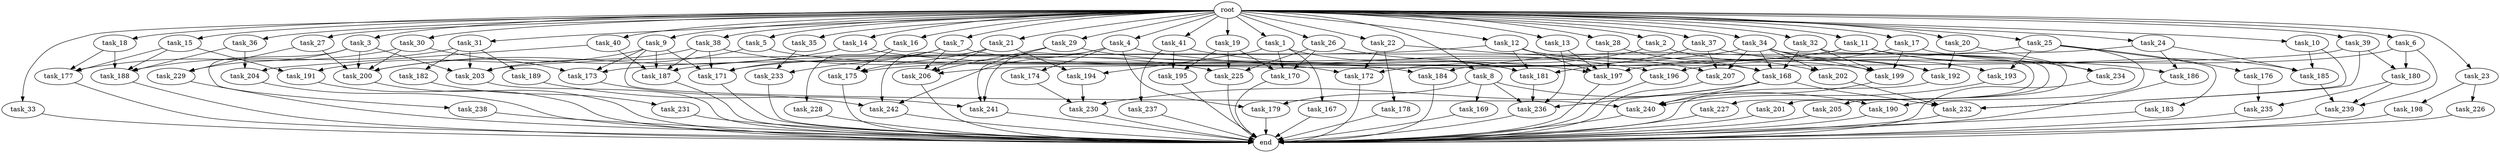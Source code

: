 digraph G {
  task_8 [size="102.400000"];
  task_239 [size="10307921510.400002"];
  task_173 [size="146887881523.200012"];
  task_189 [size="30923764531.200001"];
  task_17 [size="102.400000"];
  task_204 [size="62706522521.600006"];
  task_242 [size="176952652595.200012"];
  task_35 [size="102.400000"];
  task_26 [size="102.400000"];
  task_15 [size="102.400000"];
  task_167 [size="3435973836.800000"];
  task_227 [size="7730941132.800000"];
  task_206 [size="152900835737.600006"];
  task_33 [size="102.400000"];
  task_186 [size="73014444032.000000"];
  task_205 [size="30923764531.200001"];
  task_231 [size="42090679500.800003"];
  task_241 [size="115105123532.800003"];
  task_233 [size="124554051584.000000"];
  task_176 [size="85899345920.000000"];
  task_225 [size="120259084288.000000"];
  task_13 [size="102.400000"];
  task_30 [size="102.400000"];
  task_5 [size="102.400000"];
  task_36 [size="102.400000"];
  task_200 [size="242236155494.400024"];
  task_201 [size="3435973836.800000"];
  task_6 [size="102.400000"];
  task_184 [size="171798691840.000000"];
  task_240 [size="146028888064.000000"];
  task_22 [size="102.400000"];
  task_169 [size="42090679500.800003"];
  task_3 [size="102.400000"];
  task_179 [size="127990025420.800003"];
  task_187 [size="241377162035.200012"];
  task_188 [size="129708012339.200012"];
  task_236 [size="157195803033.600006"];
  task_183 [size="85899345920.000000"];
  task_234 [size="85899345920.000000"];
  task_193 [size="140874927308.800018"];
  task_41 [size="102.400000"];
  task_16 [size="102.400000"];
  task_191 [size="91053306675.200012"];
  task_175 [size="66142496358.400002"];
  task_202 [size="38654705664.000000"];
  root [size="0.000000"];
  task_182 [size="30923764531.200001"];
  task_230 [size="158913789952.000000"];
  task_21 [size="102.400000"];
  task_18 [size="102.400000"];
  task_180 [size="58411555225.600006"];
  task_31 [size="102.400000"];
  task_9 [size="102.400000"];
  task_237 [size="54975581388.800003"];
  task_168 [size="67001489817.600006"];
  task_192 [size="148605868441.600006"];
  task_28 [size="102.400000"];
  task_174 [size="85899345920.000000"];
  task_177 [size="160631776870.399994"];
  task_29 [size="102.400000"];
  task_185 [size="158913789952.000000"];
  task_34 [size="102.400000"];
  task_10 [size="102.400000"];
  task_181 [size="147746874982.399994"];
  task_178 [size="42090679500.800003"];
  task_194 [size="24910810316.800003"];
  task_2 [size="102.400000"];
  task_171 [size="296352743424.000000"];
  end [size="0.000000"];
  task_7 [size="102.400000"];
  task_197 [size="310955632230.400024"];
  task_38 [size="102.400000"];
  task_39 [size="102.400000"];
  task_14 [size="102.400000"];
  task_24 [size="102.400000"];
  task_198 [size="21474836480.000000"];
  task_195 [size="85899345920.000000"];
  task_19 [size="102.400000"];
  task_226 [size="21474836480.000000"];
  task_32 [size="102.400000"];
  task_196 [size="89335319756.800003"];
  task_170 [size="37795712204.800003"];
  task_25 [size="102.400000"];
  task_4 [size="102.400000"];
  task_40 [size="102.400000"];
  task_235 [size="17179869184.000000"];
  task_27 [size="102.400000"];
  task_207 [size="104797202022.400009"];
  task_12 [size="102.400000"];
  task_232 [size="144310901145.600006"];
  task_229 [size="73014444032.000000"];
  task_23 [size="102.400000"];
  task_37 [size="102.400000"];
  task_1 [size="102.400000"];
  task_11 [size="102.400000"];
  task_190 [size="127990025420.800003"];
  task_172 [size="94489280512.000000"];
  task_228 [size="13743895347.200001"];
  task_20 [size="102.400000"];
  task_203 [size="201004469452.800018"];
  task_199 [size="152041842278.399994"];
  task_238 [size="42090679500.800003"];

  task_8 -> task_190 [size="411041792.000000"];
  task_8 -> task_236 [size="411041792.000000"];
  task_8 -> task_169 [size="411041792.000000"];
  task_8 -> task_179 [size="411041792.000000"];
  task_239 -> end [size="1.000000"];
  task_173 -> task_242 [size="679477248.000000"];
  task_189 -> task_241 [size="75497472.000000"];
  task_17 -> task_185 [size="838860800.000000"];
  task_17 -> task_197 [size="838860800.000000"];
  task_17 -> task_199 [size="838860800.000000"];
  task_204 -> end [size="1.000000"];
  task_242 -> end [size="1.000000"];
  task_35 -> task_233 [size="679477248.000000"];
  task_26 -> task_181 [size="33554432.000000"];
  task_26 -> task_170 [size="33554432.000000"];
  task_26 -> task_225 [size="33554432.000000"];
  task_15 -> task_188 [size="209715200.000000"];
  task_15 -> task_191 [size="209715200.000000"];
  task_15 -> task_177 [size="209715200.000000"];
  task_167 -> end [size="1.000000"];
  task_227 -> end [size="1.000000"];
  task_206 -> end [size="1.000000"];
  task_33 -> end [size="1.000000"];
  task_186 -> end [size="1.000000"];
  task_205 -> end [size="1.000000"];
  task_231 -> end [size="1.000000"];
  task_241 -> end [size="1.000000"];
  task_233 -> end [size="1.000000"];
  task_176 -> task_235 [size="134217728.000000"];
  task_225 -> end [size="1.000000"];
  task_13 -> task_236 [size="411041792.000000"];
  task_13 -> task_197 [size="411041792.000000"];
  task_30 -> task_177 [size="679477248.000000"];
  task_30 -> task_173 [size="679477248.000000"];
  task_30 -> task_200 [size="679477248.000000"];
  task_5 -> task_184 [size="838860800.000000"];
  task_5 -> task_200 [size="838860800.000000"];
  task_36 -> task_188 [size="75497472.000000"];
  task_36 -> task_204 [size="75497472.000000"];
  task_200 -> end [size="1.000000"];
  task_201 -> end [size="1.000000"];
  task_6 -> task_196 [size="33554432.000000"];
  task_6 -> task_180 [size="33554432.000000"];
  task_6 -> task_239 [size="33554432.000000"];
  task_184 -> end [size="1.000000"];
  task_240 -> end [size="1.000000"];
  task_22 -> task_172 [size="411041792.000000"];
  task_22 -> task_207 [size="411041792.000000"];
  task_22 -> task_178 [size="411041792.000000"];
  task_169 -> end [size="1.000000"];
  task_3 -> task_229 [size="411041792.000000"];
  task_3 -> task_200 [size="411041792.000000"];
  task_3 -> task_238 [size="411041792.000000"];
  task_3 -> task_203 [size="411041792.000000"];
  task_179 -> end [size="1.000000"];
  task_187 -> end [size="1.000000"];
  task_188 -> end [size="1.000000"];
  task_236 -> end [size="1.000000"];
  task_183 -> end [size="1.000000"];
  task_234 -> end [size="1.000000"];
  task_193 -> task_240 [size="33554432.000000"];
  task_41 -> task_237 [size="536870912.000000"];
  task_41 -> task_195 [size="536870912.000000"];
  task_41 -> task_197 [size="536870912.000000"];
  task_16 -> task_228 [size="134217728.000000"];
  task_16 -> task_175 [size="134217728.000000"];
  task_191 -> end [size="1.000000"];
  task_175 -> end [size="1.000000"];
  task_202 -> task_232 [size="536870912.000000"];
  root -> task_8 [size="1.000000"];
  root -> task_14 [size="1.000000"];
  root -> task_24 [size="1.000000"];
  root -> task_13 [size="1.000000"];
  root -> task_33 [size="1.000000"];
  root -> task_12 [size="1.000000"];
  root -> task_21 [size="1.000000"];
  root -> task_18 [size="1.000000"];
  root -> task_22 [size="1.000000"];
  root -> task_31 [size="1.000000"];
  root -> task_9 [size="1.000000"];
  root -> task_5 [size="1.000000"];
  root -> task_36 [size="1.000000"];
  root -> task_32 [size="1.000000"];
  root -> task_26 [size="1.000000"];
  root -> task_15 [size="1.000000"];
  root -> task_6 [size="1.000000"];
  root -> task_4 [size="1.000000"];
  root -> task_25 [size="1.000000"];
  root -> task_40 [size="1.000000"];
  root -> task_30 [size="1.000000"];
  root -> task_34 [size="1.000000"];
  root -> task_3 [size="1.000000"];
  root -> task_19 [size="1.000000"];
  root -> task_10 [size="1.000000"];
  root -> task_23 [size="1.000000"];
  root -> task_37 [size="1.000000"];
  root -> task_39 [size="1.000000"];
  root -> task_1 [size="1.000000"];
  root -> task_11 [size="1.000000"];
  root -> task_17 [size="1.000000"];
  root -> task_2 [size="1.000000"];
  root -> task_41 [size="1.000000"];
  root -> task_29 [size="1.000000"];
  root -> task_20 [size="1.000000"];
  root -> task_35 [size="1.000000"];
  root -> task_7 [size="1.000000"];
  root -> task_27 [size="1.000000"];
  root -> task_38 [size="1.000000"];
  root -> task_28 [size="1.000000"];
  root -> task_16 [size="1.000000"];
  task_182 -> task_231 [size="411041792.000000"];
  task_230 -> end [size="1.000000"];
  task_21 -> task_194 [size="209715200.000000"];
  task_21 -> task_242 [size="209715200.000000"];
  task_21 -> task_175 [size="209715200.000000"];
  task_21 -> task_206 [size="209715200.000000"];
  task_18 -> task_188 [size="679477248.000000"];
  task_18 -> task_177 [size="679477248.000000"];
  task_180 -> task_235 [size="33554432.000000"];
  task_180 -> task_239 [size="33554432.000000"];
  task_31 -> task_188 [size="301989888.000000"];
  task_31 -> task_189 [size="301989888.000000"];
  task_31 -> task_182 [size="301989888.000000"];
  task_31 -> task_203 [size="301989888.000000"];
  task_9 -> task_191 [size="679477248.000000"];
  task_9 -> task_171 [size="679477248.000000"];
  task_9 -> task_187 [size="679477248.000000"];
  task_9 -> task_240 [size="679477248.000000"];
  task_9 -> task_173 [size="679477248.000000"];
  task_237 -> end [size="1.000000"];
  task_168 -> task_236 [size="33554432.000000"];
  task_168 -> task_230 [size="33554432.000000"];
  task_168 -> task_240 [size="33554432.000000"];
  task_168 -> task_232 [size="33554432.000000"];
  task_192 -> end [size="1.000000"];
  task_28 -> task_197 [size="411041792.000000"];
  task_28 -> task_168 [size="411041792.000000"];
  task_174 -> task_230 [size="679477248.000000"];
  task_177 -> end [size="1.000000"];
  task_29 -> task_172 [size="209715200.000000"];
  task_29 -> task_241 [size="209715200.000000"];
  task_29 -> task_206 [size="209715200.000000"];
  task_185 -> task_239 [size="33554432.000000"];
  task_34 -> task_202 [size="75497472.000000"];
  task_34 -> task_227 [size="75497472.000000"];
  task_34 -> task_207 [size="75497472.000000"];
  task_34 -> task_173 [size="75497472.000000"];
  task_34 -> task_192 [size="75497472.000000"];
  task_34 -> task_199 [size="75497472.000000"];
  task_34 -> task_168 [size="75497472.000000"];
  task_10 -> task_185 [size="301989888.000000"];
  task_10 -> task_232 [size="301989888.000000"];
  task_181 -> task_236 [size="679477248.000000"];
  task_178 -> end [size="1.000000"];
  task_194 -> task_230 [size="838860800.000000"];
  task_2 -> task_172 [size="301989888.000000"];
  task_2 -> task_202 [size="301989888.000000"];
  task_171 -> end [size="1.000000"];
  task_7 -> task_233 [size="536870912.000000"];
  task_7 -> task_199 [size="536870912.000000"];
  task_7 -> task_206 [size="536870912.000000"];
  task_7 -> task_171 [size="536870912.000000"];
  task_197 -> end [size="1.000000"];
  task_38 -> task_203 [size="838860800.000000"];
  task_38 -> task_187 [size="838860800.000000"];
  task_38 -> task_225 [size="838860800.000000"];
  task_38 -> task_171 [size="838860800.000000"];
  task_39 -> task_180 [size="536870912.000000"];
  task_39 -> task_206 [size="536870912.000000"];
  task_39 -> task_232 [size="536870912.000000"];
  task_14 -> task_168 [size="134217728.000000"];
  task_14 -> task_200 [size="134217728.000000"];
  task_24 -> task_185 [size="411041792.000000"];
  task_24 -> task_186 [size="411041792.000000"];
  task_24 -> task_203 [size="411041792.000000"];
  task_198 -> end [size="1.000000"];
  task_195 -> end [size="1.000000"];
  task_19 -> task_170 [size="301989888.000000"];
  task_19 -> task_195 [size="301989888.000000"];
  task_19 -> task_225 [size="301989888.000000"];
  task_226 -> end [size="1.000000"];
  task_32 -> task_201 [size="33554432.000000"];
  task_32 -> task_199 [size="33554432.000000"];
  task_32 -> task_168 [size="33554432.000000"];
  task_196 -> end [size="1.000000"];
  task_170 -> end [size="1.000000"];
  task_25 -> task_190 [size="838860800.000000"];
  task_25 -> task_184 [size="838860800.000000"];
  task_25 -> task_183 [size="838860800.000000"];
  task_25 -> task_176 [size="838860800.000000"];
  task_25 -> task_193 [size="838860800.000000"];
  task_4 -> task_196 [size="838860800.000000"];
  task_4 -> task_241 [size="838860800.000000"];
  task_4 -> task_174 [size="838860800.000000"];
  task_4 -> task_179 [size="838860800.000000"];
  task_4 -> task_242 [size="838860800.000000"];
  task_40 -> task_204 [size="536870912.000000"];
  task_40 -> task_187 [size="536870912.000000"];
  task_235 -> end [size="1.000000"];
  task_27 -> task_229 [size="301989888.000000"];
  task_27 -> task_200 [size="301989888.000000"];
  task_207 -> end [size="1.000000"];
  task_12 -> task_181 [size="838860800.000000"];
  task_12 -> task_197 [size="838860800.000000"];
  task_12 -> task_171 [size="838860800.000000"];
  task_12 -> task_192 [size="838860800.000000"];
  task_232 -> end [size="1.000000"];
  task_229 -> end [size="1.000000"];
  task_23 -> task_198 [size="209715200.000000"];
  task_23 -> task_226 [size="209715200.000000"];
  task_37 -> task_181 [size="536870912.000000"];
  task_37 -> task_207 [size="536870912.000000"];
  task_37 -> task_193 [size="536870912.000000"];
  task_1 -> task_194 [size="33554432.000000"];
  task_1 -> task_181 [size="33554432.000000"];
  task_1 -> task_167 [size="33554432.000000"];
  task_1 -> task_170 [size="33554432.000000"];
  task_11 -> task_205 [size="301989888.000000"];
  task_11 -> task_175 [size="301989888.000000"];
  task_11 -> task_187 [size="301989888.000000"];
  task_11 -> task_186 [size="301989888.000000"];
  task_11 -> task_234 [size="301989888.000000"];
  task_190 -> end [size="1.000000"];
  task_172 -> end [size="1.000000"];
  task_228 -> end [size="1.000000"];
  task_20 -> task_234 [size="536870912.000000"];
  task_20 -> task_192 [size="536870912.000000"];
  task_203 -> end [size="1.000000"];
  task_199 -> task_240 [size="679477248.000000"];
  task_238 -> end [size="1.000000"];
}
